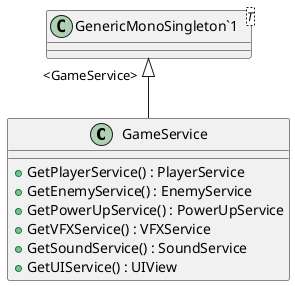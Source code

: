 @startuml
class GameService {
    + GetPlayerService() : PlayerService
    + GetEnemyService() : EnemyService
    + GetPowerUpService() : PowerUpService
    + GetVFXService() : VFXService
    + GetSoundService() : SoundService
    + GetUIService() : UIView
}
class "GenericMonoSingleton`1"<T> {
}
"GenericMonoSingleton`1" "<GameService>" <|-- GameService
@enduml
